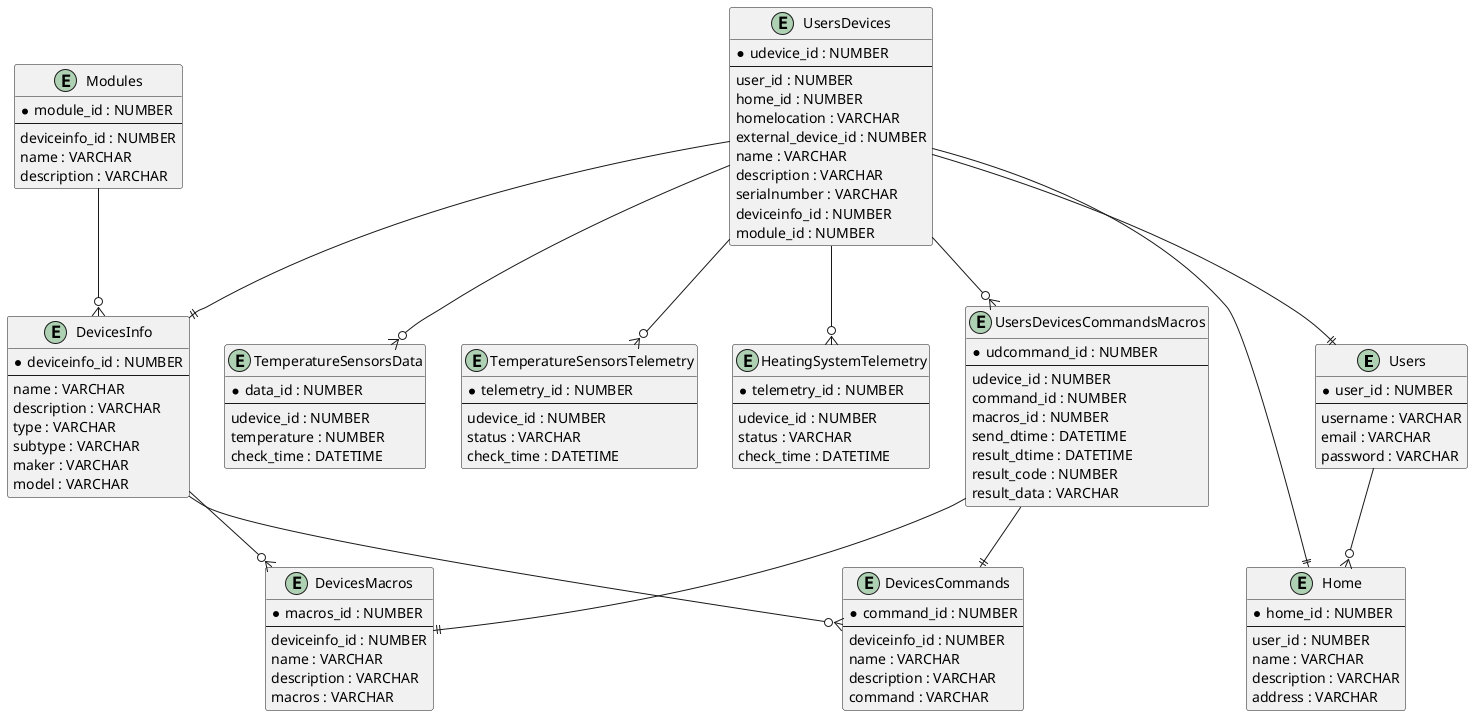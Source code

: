 @startuml SmartHome

entity "Users" {
  * user_id : NUMBER
  --
  username : VARCHAR
  email : VARCHAR
  password : VARCHAR
}

entity "Home" {
 * home_id : NUMBER
 --
 user_id : NUMBER
 name : VARCHAR
 description : VARCHAR
 address : VARCHAR
}

entity "UsersDevices" {
  * udevice_id : NUMBER
  --
  user_id : NUMBER
  home_id : NUMBER
  homelocation : VARCHAR
  external_device_id : NUMBER
  name : VARCHAR
  description : VARCHAR
  serialnumber : VARCHAR
  deviceinfo_id : NUMBER 
  module_id : NUMBER
}

entity "DevicesInfo" {
  * deviceinfo_id : NUMBER
  --
  name : VARCHAR
  description : VARCHAR
  type : VARCHAR
  subtype : VARCHAR
  maker : VARCHAR
  model : VARCHAR
}

entity "Modules" {
  * module_id : NUMBER
  --
  deviceinfo_id : NUMBER
  name : VARCHAR
  description : VARCHAR
}

entity "DevicesCommands" {
  * command_id : NUMBER
  --
  deviceinfo_id : NUMBER
  name : VARCHAR
  description : VARCHAR
  command : VARCHAR 
}

entity "DevicesMacros" {
  * macros_id : NUMBER
  --
  deviceinfo_id : NUMBER
  name : VARCHAR
  description : VARCHAR
  macros : VARCHAR
}

entity "UsersDevicesCommandsMacros" {
  * udcommand_id : NUMBER
  --
  udevice_id : NUMBER
  command_id : NUMBER
  macros_id : NUMBER
  send_dtime : DATETIME 
  result_dtime : DATETIME 
  result_code : NUMBER
  result_data : VARCHAR
}

entity "TemperatureSensorsData" {
  * data_id : NUMBER
  --
  udevice_id : NUMBER
  temperature : NUMBER
  check_time : DATETIME 
}

entity "TemperatureSensorsTelemetry" {
  * telemetry_id : NUMBER
  --
  udevice_id : NUMBER
  status : VARCHAR
  check_time : DATETIME
}

entity "HeatingSystemTelemetry" {
  * telemetry_id : NUMBER
  --
  udevice_id : NUMBER
  status : VARCHAR
  check_time : DATETIME
}


Users --o{ Home
UsersDevices --|| Users
UsersDevices --|| Home
UsersDevices --|| DevicesInfo
UsersDevices --o{ UsersDevicesCommandsMacros
UsersDevices --o{ TemperatureSensorsData
UsersDevices --o{ TemperatureSensorsTelemetry
UsersDevices --o{ HeatingSystemTelemetry
Modules --o{ DevicesInfo
DevicesInfo --o{ DevicesCommands
DevicesInfo --o{ DevicesMacros
UsersDevicesCommandsMacros --|| DevicesCommands
UsersDevicesCommandsMacros --|| DevicesMacros


@enduml